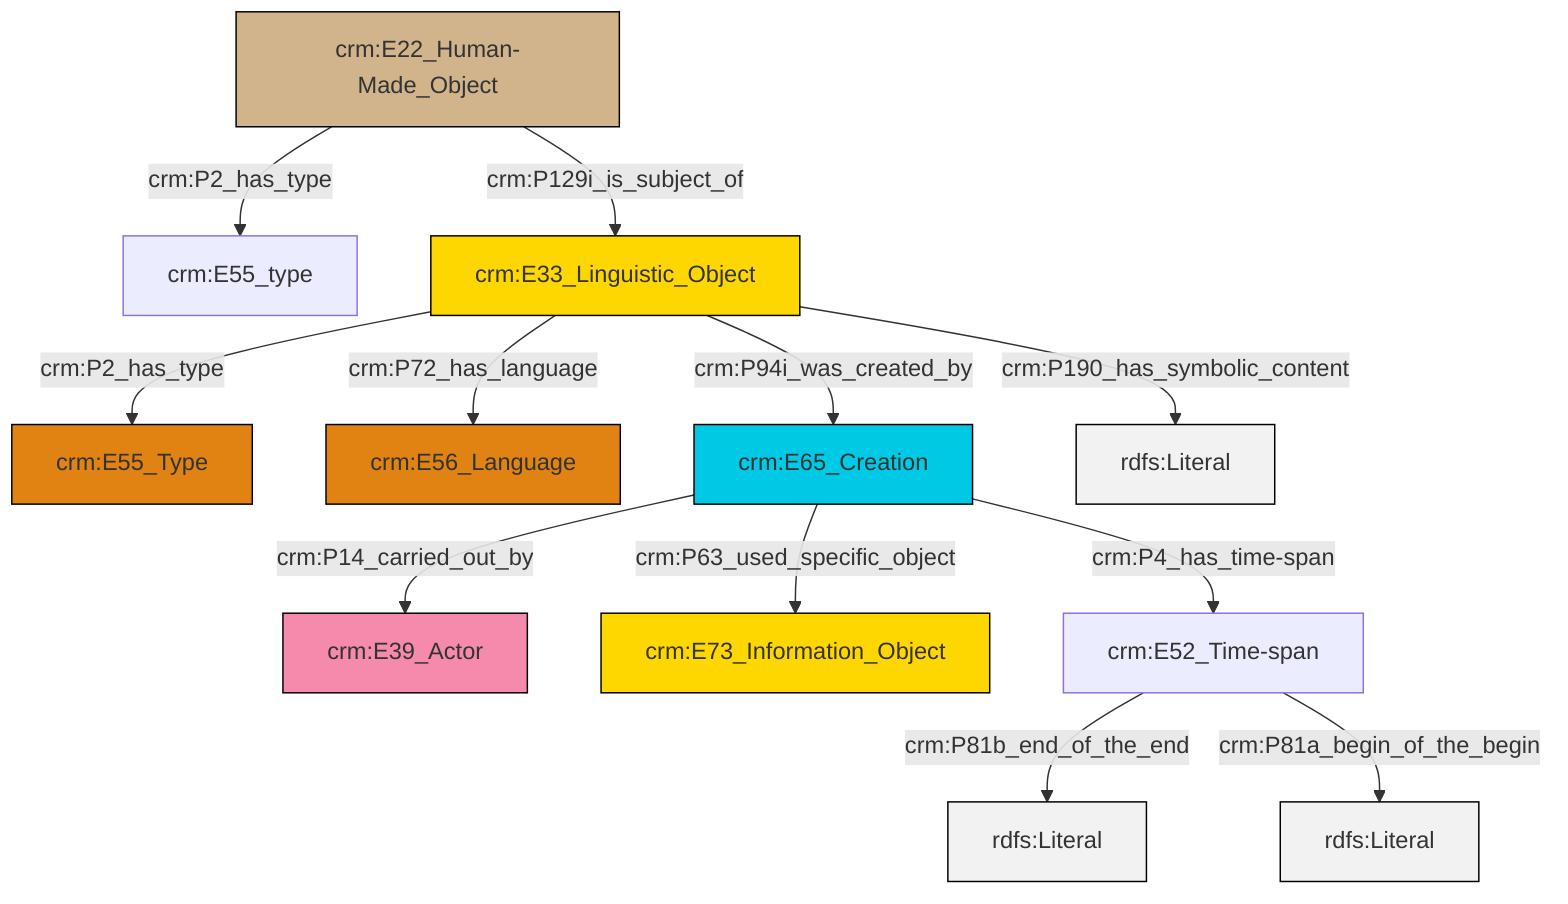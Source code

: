 graph TD
classDef Literal fill:#f2f2f2,stroke:#000000;
classDef CRM_Entity fill:#FFFFFF,stroke:#000000;
classDef Temporal_Entity fill:#00C9E6, stroke:#000000;
classDef Type fill:#E18312, stroke:#000000;
classDef Time-Span fill:#2C9C91, stroke:#000000;
classDef Appellation fill:#FFEB7F, stroke:#000000;
classDef Place fill:#008836, stroke:#000000;
classDef Persistent_Item fill:#B266B2, stroke:#000000;
classDef Conceptual_Object fill:#FFD700, stroke:#000000;
classDef Physical_Thing fill:#D2B48C, stroke:#000000;
classDef Actor fill:#f58aad, stroke:#000000;
classDef PC_Classes fill:#4ce600, stroke:#000000;
classDef Multi fill:#cccccc,stroke:#000000;

2["crm:E22_Human-Made_Object"]:::Physical_Thing -->|crm:P2_has_type| 3["crm:E55_type"]:::Default
6["crm:E33_Linguistic_Object"]:::Conceptual_Object -->|crm:P2_has_type| 7["crm:E55_Type"]:::Type
8["crm:E52_Time-span"]:::Default -->|crm:P81b_end_of_the_end| 9[rdfs:Literal]:::Literal
2["crm:E22_Human-Made_Object"]:::Physical_Thing -->|crm:P129i_is_subject_of| 6["crm:E33_Linguistic_Object"]:::Conceptual_Object
6["crm:E33_Linguistic_Object"]:::Conceptual_Object -->|crm:P72_has_language| 11["crm:E56_Language"]:::Type
13["crm:E65_Creation"]:::Temporal_Entity -->|crm:P4_has_time-span| 8["crm:E52_Time-span"]:::Default
13["crm:E65_Creation"]:::Temporal_Entity -->|crm:P14_carried_out_by| 0["crm:E39_Actor"]:::Actor
8["crm:E52_Time-span"]:::Default -->|crm:P81a_begin_of_the_begin| 15[rdfs:Literal]:::Literal
6["crm:E33_Linguistic_Object"]:::Conceptual_Object -->|crm:P190_has_symbolic_content| 16[rdfs:Literal]:::Literal
6["crm:E33_Linguistic_Object"]:::Conceptual_Object -->|crm:P94i_was_created_by| 13["crm:E65_Creation"]:::Temporal_Entity
13["crm:E65_Creation"]:::Temporal_Entity -->|crm:P63_used_specific_object| 4["crm:E73_Information_Object"]:::Conceptual_Object